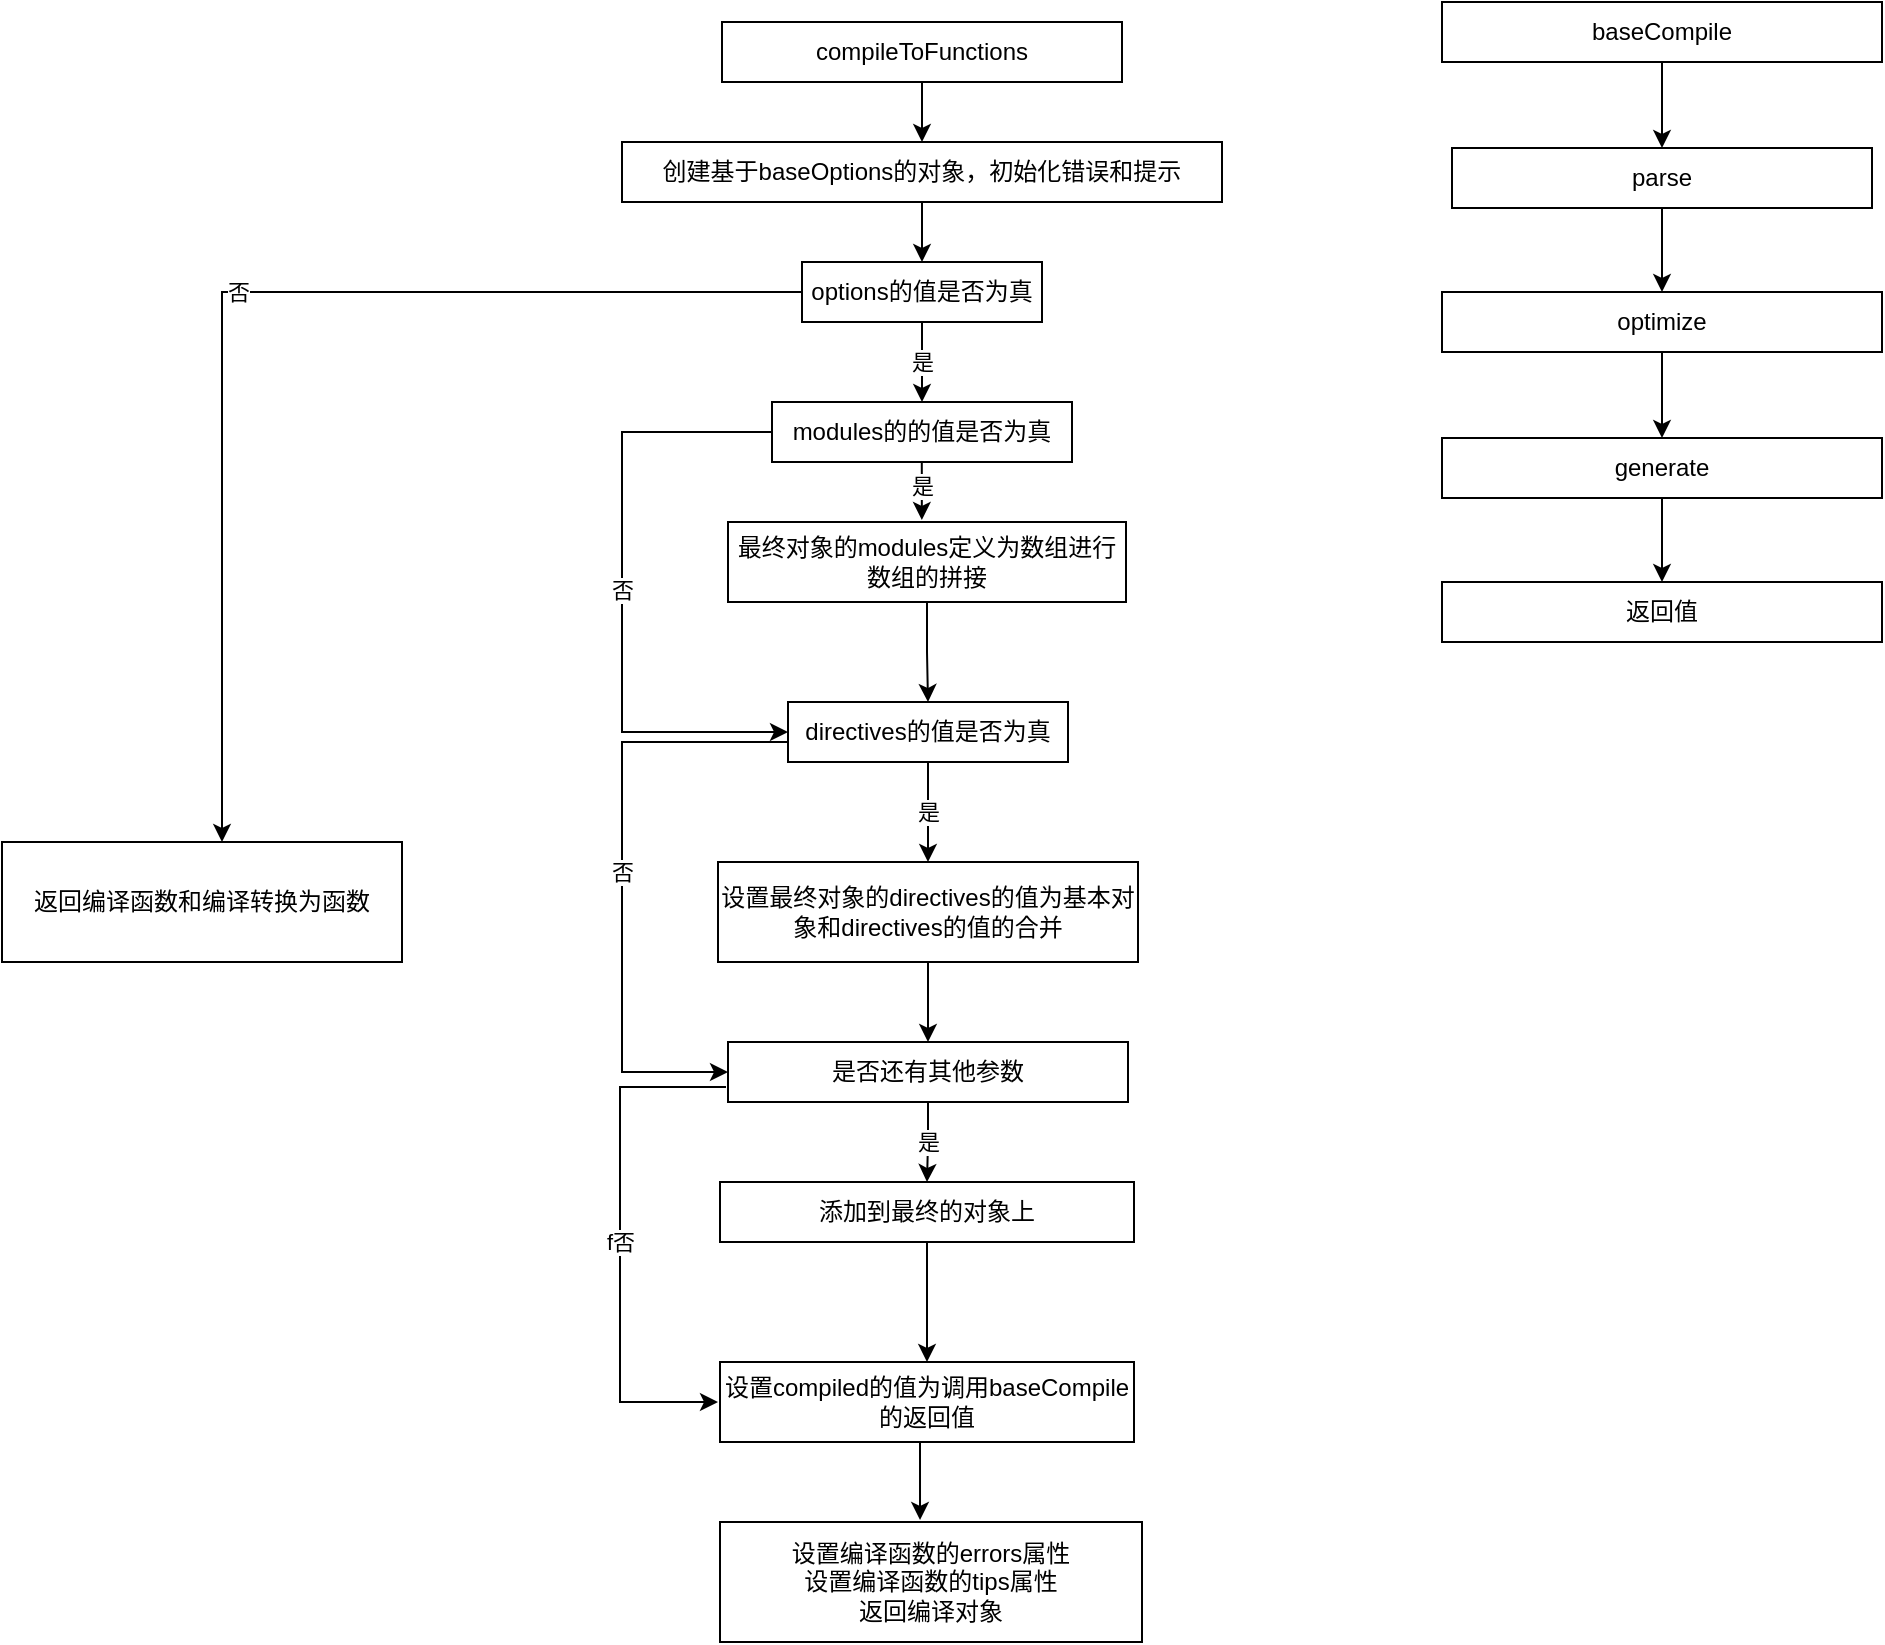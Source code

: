 <mxfile version="13.1.3">
    <diagram id="6hGFLwfOUW9BJ-s0fimq" name="Page-1">
        <mxGraphModel dx="2860" dy="792" grid="1" gridSize="10" guides="1" tooltips="1" connect="1" arrows="1" fold="1" page="1" pageScale="1" pageWidth="1654" pageHeight="2336" math="0" shadow="0">
            <root>
                <mxCell id="0"/>
                <mxCell id="1" parent="0"/>
                <mxCell id="11" style="edgeStyle=orthogonalEdgeStyle;rounded=0;orthogonalLoop=1;jettySize=auto;html=1;exitX=0.5;exitY=1;exitDx=0;exitDy=0;" edge="1" parent="1" source="2" target="6">
                    <mxGeometry relative="1" as="geometry"/>
                </mxCell>
                <mxCell id="2" value="compileToFunctions" style="rounded=0;whiteSpace=wrap;html=1;" vertex="1" parent="1">
                    <mxGeometry x="-1110" y="50" width="200" height="30" as="geometry"/>
                </mxCell>
                <mxCell id="12" style="edgeStyle=orthogonalEdgeStyle;rounded=0;orthogonalLoop=1;jettySize=auto;html=1;exitX=0.5;exitY=1;exitDx=0;exitDy=0;entryX=0.5;entryY=0;entryDx=0;entryDy=0;" edge="1" parent="1" source="6" target="7">
                    <mxGeometry relative="1" as="geometry"/>
                </mxCell>
                <mxCell id="6" value="创建基于baseOptions的对象，初始化错误和提示" style="rounded=0;whiteSpace=wrap;html=1;" vertex="1" parent="1">
                    <mxGeometry x="-1160" y="110" width="300" height="30" as="geometry"/>
                </mxCell>
                <mxCell id="13" value="是" style="edgeStyle=orthogonalEdgeStyle;rounded=0;orthogonalLoop=1;jettySize=auto;html=1;exitX=0.5;exitY=1;exitDx=0;exitDy=0;entryX=0.5;entryY=0;entryDx=0;entryDy=0;" edge="1" parent="1" source="7" target="8">
                    <mxGeometry relative="1" as="geometry"/>
                </mxCell>
                <mxCell id="26" value="否" style="edgeStyle=orthogonalEdgeStyle;rounded=0;orthogonalLoop=1;jettySize=auto;html=1;exitX=0;exitY=0.5;exitDx=0;exitDy=0;entryX=0.55;entryY=0;entryDx=0;entryDy=0;entryPerimeter=0;" edge="1" parent="1" source="7" target="25">
                    <mxGeometry relative="1" as="geometry"/>
                </mxCell>
                <mxCell id="7" value="options的值是否为真" style="rounded=0;whiteSpace=wrap;html=1;" vertex="1" parent="1">
                    <mxGeometry x="-1070" y="170" width="120" height="30" as="geometry"/>
                </mxCell>
                <mxCell id="14" value="是" style="edgeStyle=orthogonalEdgeStyle;rounded=0;orthogonalLoop=1;jettySize=auto;html=1;exitX=0.5;exitY=1;exitDx=0;exitDy=0;entryX=0.472;entryY=-0.025;entryDx=0;entryDy=0;entryPerimeter=0;" edge="1" parent="1">
                    <mxGeometry relative="1" as="geometry">
                        <mxPoint x="-1015" y="270" as="sourcePoint"/>
                        <mxPoint x="-1010.072" y="299" as="targetPoint"/>
                    </mxGeometry>
                </mxCell>
                <mxCell id="19" value="否" style="edgeStyle=orthogonalEdgeStyle;rounded=0;orthogonalLoop=1;jettySize=auto;html=1;exitX=0;exitY=0.5;exitDx=0;exitDy=0;entryX=0;entryY=0.5;entryDx=0;entryDy=0;" edge="1" parent="1" source="8" target="10">
                    <mxGeometry relative="1" as="geometry">
                        <Array as="points">
                            <mxPoint x="-1160" y="255"/>
                            <mxPoint x="-1160" y="405"/>
                        </Array>
                    </mxGeometry>
                </mxCell>
                <mxCell id="8" value="modules的的值是否为真" style="rounded=0;whiteSpace=wrap;html=1;" vertex="1" parent="1">
                    <mxGeometry x="-1085" y="240" width="150" height="30" as="geometry"/>
                </mxCell>
                <mxCell id="33" style="edgeStyle=orthogonalEdgeStyle;rounded=0;orthogonalLoop=1;jettySize=auto;html=1;exitX=0.5;exitY=1;exitDx=0;exitDy=0;entryX=0.5;entryY=0;entryDx=0;entryDy=0;" edge="1" parent="1" source="9" target="10">
                    <mxGeometry relative="1" as="geometry"/>
                </mxCell>
                <mxCell id="9" value="最终对象的modules定义为数组进行数组的拼接" style="rounded=0;whiteSpace=wrap;html=1;" vertex="1" parent="1">
                    <mxGeometry x="-1107" y="300" width="199" height="40" as="geometry"/>
                </mxCell>
                <mxCell id="27" value="是" style="edgeStyle=orthogonalEdgeStyle;rounded=0;orthogonalLoop=1;jettySize=auto;html=1;exitX=0.5;exitY=1;exitDx=0;exitDy=0;" edge="1" parent="1" source="10" target="20">
                    <mxGeometry relative="1" as="geometry"/>
                </mxCell>
                <mxCell id="31" value="否" style="edgeStyle=orthogonalEdgeStyle;rounded=0;orthogonalLoop=1;jettySize=auto;html=1;exitX=0;exitY=0.5;exitDx=0;exitDy=0;entryX=0;entryY=0.5;entryDx=0;entryDy=0;" edge="1" parent="1" source="10" target="21">
                    <mxGeometry relative="1" as="geometry">
                        <mxPoint x="-1150" y="590" as="targetPoint"/>
                        <Array as="points">
                            <mxPoint x="-1077" y="410"/>
                            <mxPoint x="-1160" y="410"/>
                            <mxPoint x="-1160" y="575"/>
                        </Array>
                    </mxGeometry>
                </mxCell>
                <mxCell id="10" value="directives的值是否为真" style="rounded=0;whiteSpace=wrap;html=1;" vertex="1" parent="1">
                    <mxGeometry x="-1077" y="390" width="140" height="30" as="geometry"/>
                </mxCell>
                <mxCell id="32" style="edgeStyle=orthogonalEdgeStyle;rounded=0;orthogonalLoop=1;jettySize=auto;html=1;exitX=0.5;exitY=1;exitDx=0;exitDy=0;entryX=0.5;entryY=0;entryDx=0;entryDy=0;" edge="1" parent="1" source="20" target="21">
                    <mxGeometry relative="1" as="geometry"/>
                </mxCell>
                <mxCell id="20" value="设置最终对象的directives的值为基本对象和directives的值的合并" style="rounded=0;whiteSpace=wrap;html=1;" vertex="1" parent="1">
                    <mxGeometry x="-1112" y="470" width="210" height="50" as="geometry"/>
                </mxCell>
                <mxCell id="34" value="是" style="edgeStyle=orthogonalEdgeStyle;rounded=0;orthogonalLoop=1;jettySize=auto;html=1;exitX=0.5;exitY=1;exitDx=0;exitDy=0;entryX=0.5;entryY=0;entryDx=0;entryDy=0;" edge="1" parent="1" source="21" target="22">
                    <mxGeometry relative="1" as="geometry"/>
                </mxCell>
                <mxCell id="36" value="f否" style="edgeStyle=orthogonalEdgeStyle;rounded=0;orthogonalLoop=1;jettySize=auto;html=1;exitX=0;exitY=0.75;exitDx=0;exitDy=0;entryX=0;entryY=0.5;entryDx=0;entryDy=0;" edge="1" parent="1">
                    <mxGeometry relative="1" as="geometry">
                        <mxPoint x="-1108" y="582.5" as="sourcePoint"/>
                        <mxPoint x="-1112" y="740" as="targetPoint"/>
                        <Array as="points">
                            <mxPoint x="-1161" y="583"/>
                            <mxPoint x="-1161" y="740"/>
                        </Array>
                    </mxGeometry>
                </mxCell>
                <mxCell id="21" value="是否还有其他参数" style="rounded=0;whiteSpace=wrap;html=1;" vertex="1" parent="1">
                    <mxGeometry x="-1107" y="560" width="200" height="30" as="geometry"/>
                </mxCell>
                <mxCell id="35" style="edgeStyle=orthogonalEdgeStyle;rounded=0;orthogonalLoop=1;jettySize=auto;html=1;exitX=0.5;exitY=1;exitDx=0;exitDy=0;entryX=0.5;entryY=0;entryDx=0;entryDy=0;" edge="1" parent="1" source="22" target="23">
                    <mxGeometry relative="1" as="geometry"/>
                </mxCell>
                <mxCell id="22" value="添加到最终的对象上" style="rounded=0;whiteSpace=wrap;html=1;" vertex="1" parent="1">
                    <mxGeometry x="-1111" y="630" width="207" height="30" as="geometry"/>
                </mxCell>
                <mxCell id="37" style="edgeStyle=orthogonalEdgeStyle;rounded=0;orthogonalLoop=1;jettySize=auto;html=1;exitX=0.5;exitY=1;exitDx=0;exitDy=0;entryX=0.474;entryY=-0.017;entryDx=0;entryDy=0;entryPerimeter=0;" edge="1" parent="1" source="23" target="24">
                    <mxGeometry relative="1" as="geometry"/>
                </mxCell>
                <mxCell id="23" value="设置compiled的值为调用baseCompile的返回值" style="rounded=0;whiteSpace=wrap;html=1;" vertex="1" parent="1">
                    <mxGeometry x="-1111" y="720" width="207" height="40" as="geometry"/>
                </mxCell>
                <mxCell id="24" value="设置编译函数的errors属性&lt;br&gt;设置编译函数的tips属性&lt;br&gt;返回编译对象" style="rounded=0;whiteSpace=wrap;html=1;" vertex="1" parent="1">
                    <mxGeometry x="-1111" y="800" width="211" height="60" as="geometry"/>
                </mxCell>
                <mxCell id="25" value="返回编译函数和编译转换为函数" style="rounded=0;whiteSpace=wrap;html=1;" vertex="1" parent="1">
                    <mxGeometry x="-1470" y="460" width="200" height="60" as="geometry"/>
                </mxCell>
                <mxCell id="43" style="edgeStyle=orthogonalEdgeStyle;rounded=0;orthogonalLoop=1;jettySize=auto;html=1;exitX=0.5;exitY=1;exitDx=0;exitDy=0;entryX=0.5;entryY=0;entryDx=0;entryDy=0;" edge="1" parent="1" source="38" target="39">
                    <mxGeometry relative="1" as="geometry"/>
                </mxCell>
                <mxCell id="38" value="baseCompile" style="rounded=0;whiteSpace=wrap;html=1;" vertex="1" parent="1">
                    <mxGeometry x="-750" y="40" width="220" height="30" as="geometry"/>
                </mxCell>
                <mxCell id="44" style="edgeStyle=orthogonalEdgeStyle;rounded=0;orthogonalLoop=1;jettySize=auto;html=1;exitX=0.5;exitY=1;exitDx=0;exitDy=0;" edge="1" parent="1" source="39" target="40">
                    <mxGeometry relative="1" as="geometry"/>
                </mxCell>
                <mxCell id="39" value="parse" style="rounded=0;whiteSpace=wrap;html=1;" vertex="1" parent="1">
                    <mxGeometry x="-745" y="113" width="210" height="30" as="geometry"/>
                </mxCell>
                <mxCell id="45" style="edgeStyle=orthogonalEdgeStyle;rounded=0;orthogonalLoop=1;jettySize=auto;html=1;exitX=0.5;exitY=1;exitDx=0;exitDy=0;entryX=0.5;entryY=0;entryDx=0;entryDy=0;" edge="1" parent="1" source="40" target="41">
                    <mxGeometry relative="1" as="geometry"/>
                </mxCell>
                <mxCell id="40" value="optimize" style="rounded=0;whiteSpace=wrap;html=1;" vertex="1" parent="1">
                    <mxGeometry x="-750" y="185" width="220" height="30" as="geometry"/>
                </mxCell>
                <mxCell id="46" style="edgeStyle=orthogonalEdgeStyle;rounded=0;orthogonalLoop=1;jettySize=auto;html=1;exitX=0.5;exitY=1;exitDx=0;exitDy=0;entryX=0.5;entryY=0;entryDx=0;entryDy=0;" edge="1" parent="1" source="41" target="42">
                    <mxGeometry relative="1" as="geometry"/>
                </mxCell>
                <mxCell id="41" value="generate" style="rounded=0;whiteSpace=wrap;html=1;" vertex="1" parent="1">
                    <mxGeometry x="-750" y="258" width="220" height="30" as="geometry"/>
                </mxCell>
                <mxCell id="42" value="返回值" style="rounded=0;whiteSpace=wrap;html=1;" vertex="1" parent="1">
                    <mxGeometry x="-750" y="330" width="220" height="30" as="geometry"/>
                </mxCell>
            </root>
        </mxGraphModel>
    </diagram>
</mxfile>